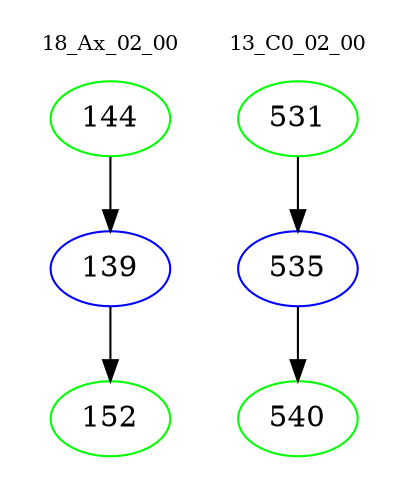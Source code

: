 digraph{
subgraph cluster_0 {
color = white
label = "18_Ax_02_00";
fontsize=10;
T0_144 [label="144", color="green"]
T0_144 -> T0_139 [color="black"]
T0_139 [label="139", color="blue"]
T0_139 -> T0_152 [color="black"]
T0_152 [label="152", color="green"]
}
subgraph cluster_1 {
color = white
label = "13_C0_02_00";
fontsize=10;
T1_531 [label="531", color="green"]
T1_531 -> T1_535 [color="black"]
T1_535 [label="535", color="blue"]
T1_535 -> T1_540 [color="black"]
T1_540 [label="540", color="green"]
}
}
